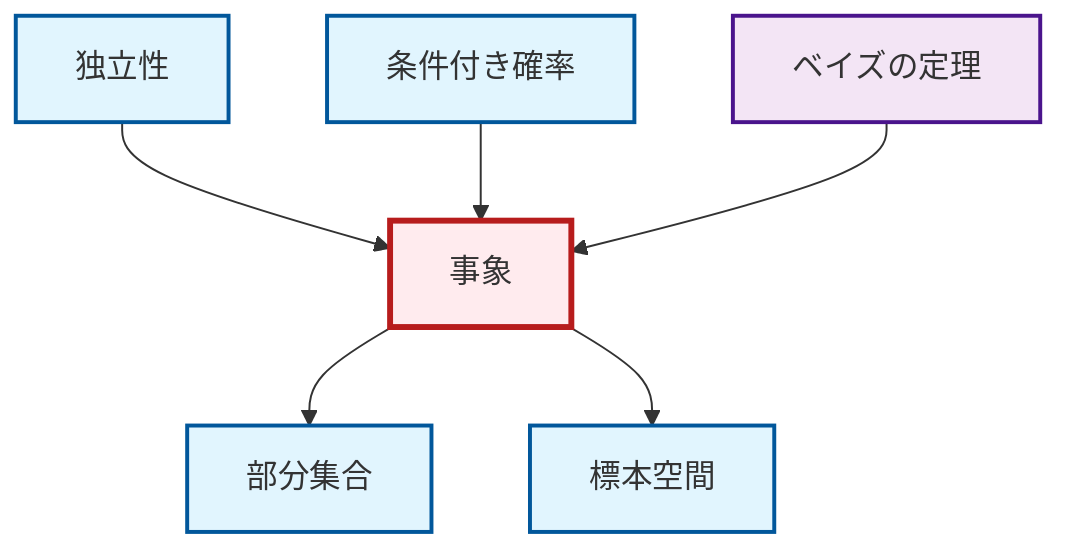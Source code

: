 graph TD
    classDef definition fill:#e1f5fe,stroke:#01579b,stroke-width:2px
    classDef theorem fill:#f3e5f5,stroke:#4a148c,stroke-width:2px
    classDef axiom fill:#fff3e0,stroke:#e65100,stroke-width:2px
    classDef example fill:#e8f5e9,stroke:#1b5e20,stroke-width:2px
    classDef current fill:#ffebee,stroke:#b71c1c,stroke-width:3px
    def-event["事象"]:::definition
    thm-bayes["ベイズの定理"]:::theorem
    def-subset["部分集合"]:::definition
    def-conditional-probability["条件付き確率"]:::definition
    def-independence["独立性"]:::definition
    def-sample-space["標本空間"]:::definition
    def-event --> def-subset
    def-event --> def-sample-space
    def-independence --> def-event
    def-conditional-probability --> def-event
    thm-bayes --> def-event
    class def-event current